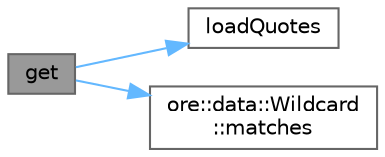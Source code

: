 digraph "get"
{
 // INTERACTIVE_SVG=YES
 // LATEX_PDF_SIZE
  bgcolor="transparent";
  edge [fontname=Helvetica,fontsize=10,labelfontname=Helvetica,labelfontsize=10];
  node [fontname=Helvetica,fontsize=10,shape=box,height=0.2,width=0.4];
  rankdir="LR";
  Node1 [label="get",height=0.2,width=0.4,color="gray40", fillcolor="grey60", style="filled", fontcolor="black",tooltip="get quotes matching a wildcard, this should be overriden in derived classes for performance"];
  Node1 -> Node2 [color="steelblue1",style="solid"];
  Node2 [label="loadQuotes",height=0.2,width=0.4,color="grey40", fillcolor="white", style="filled",URL="$classore_1_1data_1_1_loader.html#a0086c4f946085ef0b9d5c56bd1539f91",tooltip="get all quotes, TODO change the return value to std::set"];
  Node1 -> Node3 [color="steelblue1",style="solid"];
  Node3 [label="ore::data::Wildcard\l::matches",height=0.2,width=0.4,color="grey40", fillcolor="white", style="filled",URL="$classore_1_1data_1_1_wildcard.html#a8097329a4de8f1d7ea77f3f5027c95a7",tooltip=" "];
}
